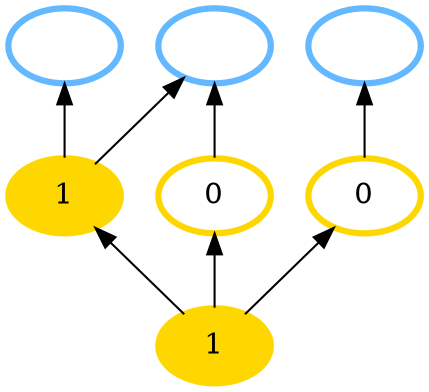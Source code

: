 digraph {
rankdir=BT
fontsize=24
1["style" ="filled" "color" ="gold" "label" ="1" "shape" ="ellipse" "fillcolor" ="gold" "penwidth" ="3" ]
2["style" ="filled" "color" ="gold" "label" ="1" "shape" ="ellipse" "fillcolor" ="gold" "penwidth" ="3" ]
3["style" ="filled" "color" ="gold" "label" ="0" "shape" ="ellipse" "fillcolor" ="white" "penwidth" ="3" ]
4["style" ="filled" "color" ="gold" "label" ="0" "shape" ="ellipse" "fillcolor" ="white" "penwidth" ="3" ]
5["style" ="filled" "color" ="steelblue1" "label" ="" "shape" ="ellipse" "fillcolor" ="white" "penwidth" ="3" ]
6["style" ="filled" "color" ="steelblue1" "label" ="" "shape" ="ellipse" "fillcolor" ="white" "penwidth" ="3" ]
7["style" ="filled" "color" ="steelblue1" "label" ="" "shape" ="ellipse" "fillcolor" ="white" "penwidth" ="3" ]
1 -> 2["color" ="black" "style" ="solid" "arrowhead" ="normal" ]
1 -> 3["color" ="black" "style" ="solid" "arrowhead" ="normal" ]
1 -> 4["color" ="black" "style" ="solid" "arrowhead" ="normal" ]
2 -> 5["color" ="black" "style" ="solid" "arrowhead" ="normal" ]
2 -> 6["color" ="black" "style" ="solid" "arrowhead" ="normal" ]
3 -> 6["color" ="black" "style" ="solid" "arrowhead" ="normal" ]
4 -> 7["color" ="black" "style" ="solid" "arrowhead" ="normal" ]
}